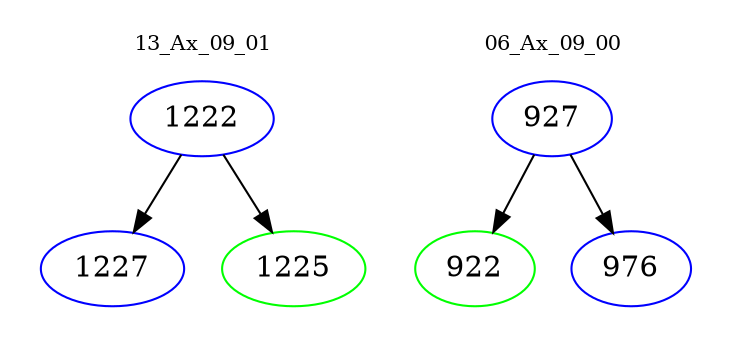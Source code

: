 digraph{
subgraph cluster_0 {
color = white
label = "13_Ax_09_01";
fontsize=10;
T0_1222 [label="1222", color="blue"]
T0_1222 -> T0_1227 [color="black"]
T0_1227 [label="1227", color="blue"]
T0_1222 -> T0_1225 [color="black"]
T0_1225 [label="1225", color="green"]
}
subgraph cluster_1 {
color = white
label = "06_Ax_09_00";
fontsize=10;
T1_927 [label="927", color="blue"]
T1_927 -> T1_922 [color="black"]
T1_922 [label="922", color="green"]
T1_927 -> T1_976 [color="black"]
T1_976 [label="976", color="blue"]
}
}
